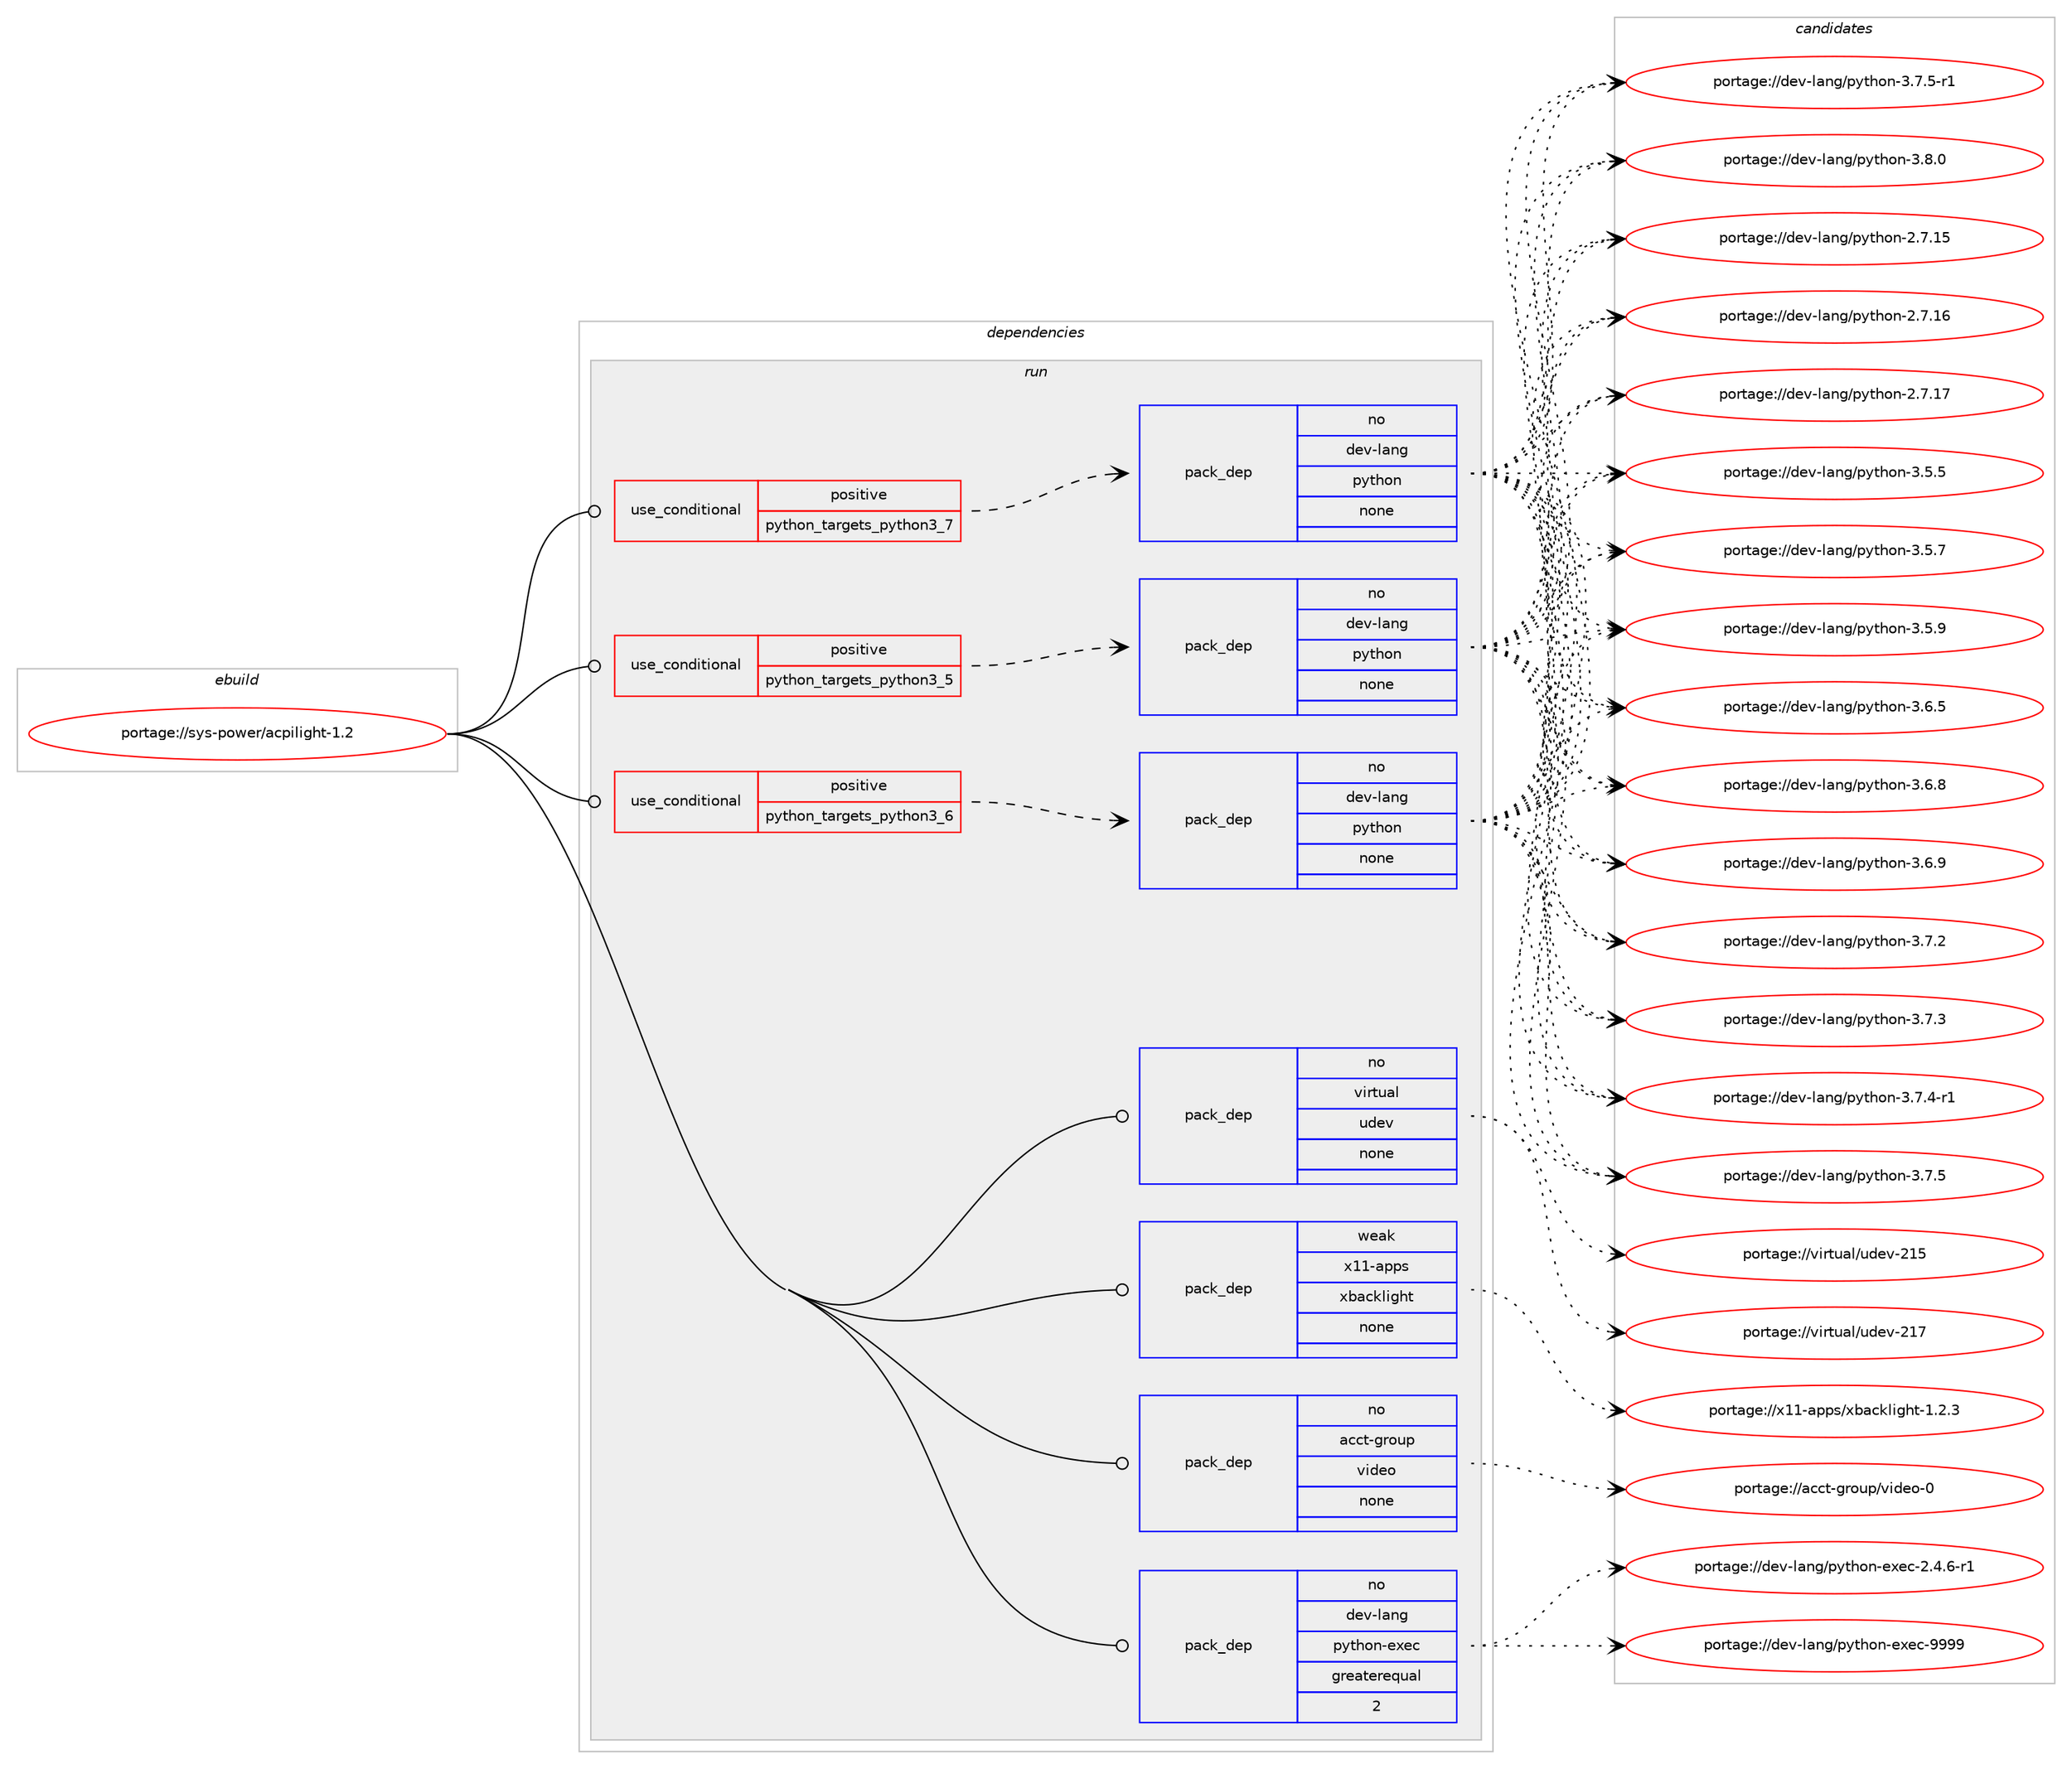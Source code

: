 digraph prolog {

# *************
# Graph options
# *************

newrank=true;
concentrate=true;
compound=true;
graph [rankdir=LR,fontname=Helvetica,fontsize=10,ranksep=1.5];#, ranksep=2.5, nodesep=0.2];
edge  [arrowhead=vee];
node  [fontname=Helvetica,fontsize=10];

# **********
# The ebuild
# **********

subgraph cluster_leftcol {
color=gray;
rank=same;
label=<<i>ebuild</i>>;
id [label="portage://sys-power/acpilight-1.2", color=red, width=4, href="../sys-power/acpilight-1.2.svg"];
}

# ****************
# The dependencies
# ****************

subgraph cluster_midcol {
color=gray;
label=<<i>dependencies</i>>;
subgraph cluster_compile {
fillcolor="#eeeeee";
style=filled;
label=<<i>compile</i>>;
}
subgraph cluster_compileandrun {
fillcolor="#eeeeee";
style=filled;
label=<<i>compile and run</i>>;
}
subgraph cluster_run {
fillcolor="#eeeeee";
style=filled;
label=<<i>run</i>>;
subgraph cond104696 {
dependency432599 [label=<<TABLE BORDER="0" CELLBORDER="1" CELLSPACING="0" CELLPADDING="4"><TR><TD ROWSPAN="3" CELLPADDING="10">use_conditional</TD></TR><TR><TD>positive</TD></TR><TR><TD>python_targets_python3_5</TD></TR></TABLE>>, shape=none, color=red];
subgraph pack320595 {
dependency432600 [label=<<TABLE BORDER="0" CELLBORDER="1" CELLSPACING="0" CELLPADDING="4" WIDTH="220"><TR><TD ROWSPAN="6" CELLPADDING="30">pack_dep</TD></TR><TR><TD WIDTH="110">no</TD></TR><TR><TD>dev-lang</TD></TR><TR><TD>python</TD></TR><TR><TD>none</TD></TR><TR><TD></TD></TR></TABLE>>, shape=none, color=blue];
}
dependency432599:e -> dependency432600:w [weight=20,style="dashed",arrowhead="vee"];
}
id:e -> dependency432599:w [weight=20,style="solid",arrowhead="odot"];
subgraph cond104697 {
dependency432601 [label=<<TABLE BORDER="0" CELLBORDER="1" CELLSPACING="0" CELLPADDING="4"><TR><TD ROWSPAN="3" CELLPADDING="10">use_conditional</TD></TR><TR><TD>positive</TD></TR><TR><TD>python_targets_python3_6</TD></TR></TABLE>>, shape=none, color=red];
subgraph pack320596 {
dependency432602 [label=<<TABLE BORDER="0" CELLBORDER="1" CELLSPACING="0" CELLPADDING="4" WIDTH="220"><TR><TD ROWSPAN="6" CELLPADDING="30">pack_dep</TD></TR><TR><TD WIDTH="110">no</TD></TR><TR><TD>dev-lang</TD></TR><TR><TD>python</TD></TR><TR><TD>none</TD></TR><TR><TD></TD></TR></TABLE>>, shape=none, color=blue];
}
dependency432601:e -> dependency432602:w [weight=20,style="dashed",arrowhead="vee"];
}
id:e -> dependency432601:w [weight=20,style="solid",arrowhead="odot"];
subgraph cond104698 {
dependency432603 [label=<<TABLE BORDER="0" CELLBORDER="1" CELLSPACING="0" CELLPADDING="4"><TR><TD ROWSPAN="3" CELLPADDING="10">use_conditional</TD></TR><TR><TD>positive</TD></TR><TR><TD>python_targets_python3_7</TD></TR></TABLE>>, shape=none, color=red];
subgraph pack320597 {
dependency432604 [label=<<TABLE BORDER="0" CELLBORDER="1" CELLSPACING="0" CELLPADDING="4" WIDTH="220"><TR><TD ROWSPAN="6" CELLPADDING="30">pack_dep</TD></TR><TR><TD WIDTH="110">no</TD></TR><TR><TD>dev-lang</TD></TR><TR><TD>python</TD></TR><TR><TD>none</TD></TR><TR><TD></TD></TR></TABLE>>, shape=none, color=blue];
}
dependency432603:e -> dependency432604:w [weight=20,style="dashed",arrowhead="vee"];
}
id:e -> dependency432603:w [weight=20,style="solid",arrowhead="odot"];
subgraph pack320598 {
dependency432605 [label=<<TABLE BORDER="0" CELLBORDER="1" CELLSPACING="0" CELLPADDING="4" WIDTH="220"><TR><TD ROWSPAN="6" CELLPADDING="30">pack_dep</TD></TR><TR><TD WIDTH="110">no</TD></TR><TR><TD>acct-group</TD></TR><TR><TD>video</TD></TR><TR><TD>none</TD></TR><TR><TD></TD></TR></TABLE>>, shape=none, color=blue];
}
id:e -> dependency432605:w [weight=20,style="solid",arrowhead="odot"];
subgraph pack320599 {
dependency432606 [label=<<TABLE BORDER="0" CELLBORDER="1" CELLSPACING="0" CELLPADDING="4" WIDTH="220"><TR><TD ROWSPAN="6" CELLPADDING="30">pack_dep</TD></TR><TR><TD WIDTH="110">no</TD></TR><TR><TD>dev-lang</TD></TR><TR><TD>python-exec</TD></TR><TR><TD>greaterequal</TD></TR><TR><TD>2</TD></TR></TABLE>>, shape=none, color=blue];
}
id:e -> dependency432606:w [weight=20,style="solid",arrowhead="odot"];
subgraph pack320600 {
dependency432607 [label=<<TABLE BORDER="0" CELLBORDER="1" CELLSPACING="0" CELLPADDING="4" WIDTH="220"><TR><TD ROWSPAN="6" CELLPADDING="30">pack_dep</TD></TR><TR><TD WIDTH="110">no</TD></TR><TR><TD>virtual</TD></TR><TR><TD>udev</TD></TR><TR><TD>none</TD></TR><TR><TD></TD></TR></TABLE>>, shape=none, color=blue];
}
id:e -> dependency432607:w [weight=20,style="solid",arrowhead="odot"];
subgraph pack320601 {
dependency432608 [label=<<TABLE BORDER="0" CELLBORDER="1" CELLSPACING="0" CELLPADDING="4" WIDTH="220"><TR><TD ROWSPAN="6" CELLPADDING="30">pack_dep</TD></TR><TR><TD WIDTH="110">weak</TD></TR><TR><TD>x11-apps</TD></TR><TR><TD>xbacklight</TD></TR><TR><TD>none</TD></TR><TR><TD></TD></TR></TABLE>>, shape=none, color=blue];
}
id:e -> dependency432608:w [weight=20,style="solid",arrowhead="odot"];
}
}

# **************
# The candidates
# **************

subgraph cluster_choices {
rank=same;
color=gray;
label=<<i>candidates</i>>;

subgraph choice320595 {
color=black;
nodesep=1;
choiceportage10010111845108971101034711212111610411111045504655464953 [label="portage://dev-lang/python-2.7.15", color=red, width=4,href="../dev-lang/python-2.7.15.svg"];
choiceportage10010111845108971101034711212111610411111045504655464954 [label="portage://dev-lang/python-2.7.16", color=red, width=4,href="../dev-lang/python-2.7.16.svg"];
choiceportage10010111845108971101034711212111610411111045504655464955 [label="portage://dev-lang/python-2.7.17", color=red, width=4,href="../dev-lang/python-2.7.17.svg"];
choiceportage100101118451089711010347112121116104111110455146534653 [label="portage://dev-lang/python-3.5.5", color=red, width=4,href="../dev-lang/python-3.5.5.svg"];
choiceportage100101118451089711010347112121116104111110455146534655 [label="portage://dev-lang/python-3.5.7", color=red, width=4,href="../dev-lang/python-3.5.7.svg"];
choiceportage100101118451089711010347112121116104111110455146534657 [label="portage://dev-lang/python-3.5.9", color=red, width=4,href="../dev-lang/python-3.5.9.svg"];
choiceportage100101118451089711010347112121116104111110455146544653 [label="portage://dev-lang/python-3.6.5", color=red, width=4,href="../dev-lang/python-3.6.5.svg"];
choiceportage100101118451089711010347112121116104111110455146544656 [label="portage://dev-lang/python-3.6.8", color=red, width=4,href="../dev-lang/python-3.6.8.svg"];
choiceportage100101118451089711010347112121116104111110455146544657 [label="portage://dev-lang/python-3.6.9", color=red, width=4,href="../dev-lang/python-3.6.9.svg"];
choiceportage100101118451089711010347112121116104111110455146554650 [label="portage://dev-lang/python-3.7.2", color=red, width=4,href="../dev-lang/python-3.7.2.svg"];
choiceportage100101118451089711010347112121116104111110455146554651 [label="portage://dev-lang/python-3.7.3", color=red, width=4,href="../dev-lang/python-3.7.3.svg"];
choiceportage1001011184510897110103471121211161041111104551465546524511449 [label="portage://dev-lang/python-3.7.4-r1", color=red, width=4,href="../dev-lang/python-3.7.4-r1.svg"];
choiceportage100101118451089711010347112121116104111110455146554653 [label="portage://dev-lang/python-3.7.5", color=red, width=4,href="../dev-lang/python-3.7.5.svg"];
choiceportage1001011184510897110103471121211161041111104551465546534511449 [label="portage://dev-lang/python-3.7.5-r1", color=red, width=4,href="../dev-lang/python-3.7.5-r1.svg"];
choiceportage100101118451089711010347112121116104111110455146564648 [label="portage://dev-lang/python-3.8.0", color=red, width=4,href="../dev-lang/python-3.8.0.svg"];
dependency432600:e -> choiceportage10010111845108971101034711212111610411111045504655464953:w [style=dotted,weight="100"];
dependency432600:e -> choiceportage10010111845108971101034711212111610411111045504655464954:w [style=dotted,weight="100"];
dependency432600:e -> choiceportage10010111845108971101034711212111610411111045504655464955:w [style=dotted,weight="100"];
dependency432600:e -> choiceportage100101118451089711010347112121116104111110455146534653:w [style=dotted,weight="100"];
dependency432600:e -> choiceportage100101118451089711010347112121116104111110455146534655:w [style=dotted,weight="100"];
dependency432600:e -> choiceportage100101118451089711010347112121116104111110455146534657:w [style=dotted,weight="100"];
dependency432600:e -> choiceportage100101118451089711010347112121116104111110455146544653:w [style=dotted,weight="100"];
dependency432600:e -> choiceportage100101118451089711010347112121116104111110455146544656:w [style=dotted,weight="100"];
dependency432600:e -> choiceportage100101118451089711010347112121116104111110455146544657:w [style=dotted,weight="100"];
dependency432600:e -> choiceportage100101118451089711010347112121116104111110455146554650:w [style=dotted,weight="100"];
dependency432600:e -> choiceportage100101118451089711010347112121116104111110455146554651:w [style=dotted,weight="100"];
dependency432600:e -> choiceportage1001011184510897110103471121211161041111104551465546524511449:w [style=dotted,weight="100"];
dependency432600:e -> choiceportage100101118451089711010347112121116104111110455146554653:w [style=dotted,weight="100"];
dependency432600:e -> choiceportage1001011184510897110103471121211161041111104551465546534511449:w [style=dotted,weight="100"];
dependency432600:e -> choiceportage100101118451089711010347112121116104111110455146564648:w [style=dotted,weight="100"];
}
subgraph choice320596 {
color=black;
nodesep=1;
choiceportage10010111845108971101034711212111610411111045504655464953 [label="portage://dev-lang/python-2.7.15", color=red, width=4,href="../dev-lang/python-2.7.15.svg"];
choiceportage10010111845108971101034711212111610411111045504655464954 [label="portage://dev-lang/python-2.7.16", color=red, width=4,href="../dev-lang/python-2.7.16.svg"];
choiceportage10010111845108971101034711212111610411111045504655464955 [label="portage://dev-lang/python-2.7.17", color=red, width=4,href="../dev-lang/python-2.7.17.svg"];
choiceportage100101118451089711010347112121116104111110455146534653 [label="portage://dev-lang/python-3.5.5", color=red, width=4,href="../dev-lang/python-3.5.5.svg"];
choiceportage100101118451089711010347112121116104111110455146534655 [label="portage://dev-lang/python-3.5.7", color=red, width=4,href="../dev-lang/python-3.5.7.svg"];
choiceportage100101118451089711010347112121116104111110455146534657 [label="portage://dev-lang/python-3.5.9", color=red, width=4,href="../dev-lang/python-3.5.9.svg"];
choiceportage100101118451089711010347112121116104111110455146544653 [label="portage://dev-lang/python-3.6.5", color=red, width=4,href="../dev-lang/python-3.6.5.svg"];
choiceportage100101118451089711010347112121116104111110455146544656 [label="portage://dev-lang/python-3.6.8", color=red, width=4,href="../dev-lang/python-3.6.8.svg"];
choiceportage100101118451089711010347112121116104111110455146544657 [label="portage://dev-lang/python-3.6.9", color=red, width=4,href="../dev-lang/python-3.6.9.svg"];
choiceportage100101118451089711010347112121116104111110455146554650 [label="portage://dev-lang/python-3.7.2", color=red, width=4,href="../dev-lang/python-3.7.2.svg"];
choiceportage100101118451089711010347112121116104111110455146554651 [label="portage://dev-lang/python-3.7.3", color=red, width=4,href="../dev-lang/python-3.7.3.svg"];
choiceportage1001011184510897110103471121211161041111104551465546524511449 [label="portage://dev-lang/python-3.7.4-r1", color=red, width=4,href="../dev-lang/python-3.7.4-r1.svg"];
choiceportage100101118451089711010347112121116104111110455146554653 [label="portage://dev-lang/python-3.7.5", color=red, width=4,href="../dev-lang/python-3.7.5.svg"];
choiceportage1001011184510897110103471121211161041111104551465546534511449 [label="portage://dev-lang/python-3.7.5-r1", color=red, width=4,href="../dev-lang/python-3.7.5-r1.svg"];
choiceportage100101118451089711010347112121116104111110455146564648 [label="portage://dev-lang/python-3.8.0", color=red, width=4,href="../dev-lang/python-3.8.0.svg"];
dependency432602:e -> choiceportage10010111845108971101034711212111610411111045504655464953:w [style=dotted,weight="100"];
dependency432602:e -> choiceportage10010111845108971101034711212111610411111045504655464954:w [style=dotted,weight="100"];
dependency432602:e -> choiceportage10010111845108971101034711212111610411111045504655464955:w [style=dotted,weight="100"];
dependency432602:e -> choiceportage100101118451089711010347112121116104111110455146534653:w [style=dotted,weight="100"];
dependency432602:e -> choiceportage100101118451089711010347112121116104111110455146534655:w [style=dotted,weight="100"];
dependency432602:e -> choiceportage100101118451089711010347112121116104111110455146534657:w [style=dotted,weight="100"];
dependency432602:e -> choiceportage100101118451089711010347112121116104111110455146544653:w [style=dotted,weight="100"];
dependency432602:e -> choiceportage100101118451089711010347112121116104111110455146544656:w [style=dotted,weight="100"];
dependency432602:e -> choiceportage100101118451089711010347112121116104111110455146544657:w [style=dotted,weight="100"];
dependency432602:e -> choiceportage100101118451089711010347112121116104111110455146554650:w [style=dotted,weight="100"];
dependency432602:e -> choiceportage100101118451089711010347112121116104111110455146554651:w [style=dotted,weight="100"];
dependency432602:e -> choiceportage1001011184510897110103471121211161041111104551465546524511449:w [style=dotted,weight="100"];
dependency432602:e -> choiceportage100101118451089711010347112121116104111110455146554653:w [style=dotted,weight="100"];
dependency432602:e -> choiceportage1001011184510897110103471121211161041111104551465546534511449:w [style=dotted,weight="100"];
dependency432602:e -> choiceportage100101118451089711010347112121116104111110455146564648:w [style=dotted,weight="100"];
}
subgraph choice320597 {
color=black;
nodesep=1;
choiceportage10010111845108971101034711212111610411111045504655464953 [label="portage://dev-lang/python-2.7.15", color=red, width=4,href="../dev-lang/python-2.7.15.svg"];
choiceportage10010111845108971101034711212111610411111045504655464954 [label="portage://dev-lang/python-2.7.16", color=red, width=4,href="../dev-lang/python-2.7.16.svg"];
choiceportage10010111845108971101034711212111610411111045504655464955 [label="portage://dev-lang/python-2.7.17", color=red, width=4,href="../dev-lang/python-2.7.17.svg"];
choiceportage100101118451089711010347112121116104111110455146534653 [label="portage://dev-lang/python-3.5.5", color=red, width=4,href="../dev-lang/python-3.5.5.svg"];
choiceportage100101118451089711010347112121116104111110455146534655 [label="portage://dev-lang/python-3.5.7", color=red, width=4,href="../dev-lang/python-3.5.7.svg"];
choiceportage100101118451089711010347112121116104111110455146534657 [label="portage://dev-lang/python-3.5.9", color=red, width=4,href="../dev-lang/python-3.5.9.svg"];
choiceportage100101118451089711010347112121116104111110455146544653 [label="portage://dev-lang/python-3.6.5", color=red, width=4,href="../dev-lang/python-3.6.5.svg"];
choiceportage100101118451089711010347112121116104111110455146544656 [label="portage://dev-lang/python-3.6.8", color=red, width=4,href="../dev-lang/python-3.6.8.svg"];
choiceportage100101118451089711010347112121116104111110455146544657 [label="portage://dev-lang/python-3.6.9", color=red, width=4,href="../dev-lang/python-3.6.9.svg"];
choiceportage100101118451089711010347112121116104111110455146554650 [label="portage://dev-lang/python-3.7.2", color=red, width=4,href="../dev-lang/python-3.7.2.svg"];
choiceportage100101118451089711010347112121116104111110455146554651 [label="portage://dev-lang/python-3.7.3", color=red, width=4,href="../dev-lang/python-3.7.3.svg"];
choiceportage1001011184510897110103471121211161041111104551465546524511449 [label="portage://dev-lang/python-3.7.4-r1", color=red, width=4,href="../dev-lang/python-3.7.4-r1.svg"];
choiceportage100101118451089711010347112121116104111110455146554653 [label="portage://dev-lang/python-3.7.5", color=red, width=4,href="../dev-lang/python-3.7.5.svg"];
choiceportage1001011184510897110103471121211161041111104551465546534511449 [label="portage://dev-lang/python-3.7.5-r1", color=red, width=4,href="../dev-lang/python-3.7.5-r1.svg"];
choiceportage100101118451089711010347112121116104111110455146564648 [label="portage://dev-lang/python-3.8.0", color=red, width=4,href="../dev-lang/python-3.8.0.svg"];
dependency432604:e -> choiceportage10010111845108971101034711212111610411111045504655464953:w [style=dotted,weight="100"];
dependency432604:e -> choiceportage10010111845108971101034711212111610411111045504655464954:w [style=dotted,weight="100"];
dependency432604:e -> choiceportage10010111845108971101034711212111610411111045504655464955:w [style=dotted,weight="100"];
dependency432604:e -> choiceportage100101118451089711010347112121116104111110455146534653:w [style=dotted,weight="100"];
dependency432604:e -> choiceportage100101118451089711010347112121116104111110455146534655:w [style=dotted,weight="100"];
dependency432604:e -> choiceportage100101118451089711010347112121116104111110455146534657:w [style=dotted,weight="100"];
dependency432604:e -> choiceportage100101118451089711010347112121116104111110455146544653:w [style=dotted,weight="100"];
dependency432604:e -> choiceportage100101118451089711010347112121116104111110455146544656:w [style=dotted,weight="100"];
dependency432604:e -> choiceportage100101118451089711010347112121116104111110455146544657:w [style=dotted,weight="100"];
dependency432604:e -> choiceportage100101118451089711010347112121116104111110455146554650:w [style=dotted,weight="100"];
dependency432604:e -> choiceportage100101118451089711010347112121116104111110455146554651:w [style=dotted,weight="100"];
dependency432604:e -> choiceportage1001011184510897110103471121211161041111104551465546524511449:w [style=dotted,weight="100"];
dependency432604:e -> choiceportage100101118451089711010347112121116104111110455146554653:w [style=dotted,weight="100"];
dependency432604:e -> choiceportage1001011184510897110103471121211161041111104551465546534511449:w [style=dotted,weight="100"];
dependency432604:e -> choiceportage100101118451089711010347112121116104111110455146564648:w [style=dotted,weight="100"];
}
subgraph choice320598 {
color=black;
nodesep=1;
choiceportage97999911645103114111117112471181051001011114548 [label="portage://acct-group/video-0", color=red, width=4,href="../acct-group/video-0.svg"];
dependency432605:e -> choiceportage97999911645103114111117112471181051001011114548:w [style=dotted,weight="100"];
}
subgraph choice320599 {
color=black;
nodesep=1;
choiceportage10010111845108971101034711212111610411111045101120101994550465246544511449 [label="portage://dev-lang/python-exec-2.4.6-r1", color=red, width=4,href="../dev-lang/python-exec-2.4.6-r1.svg"];
choiceportage10010111845108971101034711212111610411111045101120101994557575757 [label="portage://dev-lang/python-exec-9999", color=red, width=4,href="../dev-lang/python-exec-9999.svg"];
dependency432606:e -> choiceportage10010111845108971101034711212111610411111045101120101994550465246544511449:w [style=dotted,weight="100"];
dependency432606:e -> choiceportage10010111845108971101034711212111610411111045101120101994557575757:w [style=dotted,weight="100"];
}
subgraph choice320600 {
color=black;
nodesep=1;
choiceportage118105114116117971084711710010111845504953 [label="portage://virtual/udev-215", color=red, width=4,href="../virtual/udev-215.svg"];
choiceportage118105114116117971084711710010111845504955 [label="portage://virtual/udev-217", color=red, width=4,href="../virtual/udev-217.svg"];
dependency432607:e -> choiceportage118105114116117971084711710010111845504953:w [style=dotted,weight="100"];
dependency432607:e -> choiceportage118105114116117971084711710010111845504955:w [style=dotted,weight="100"];
}
subgraph choice320601 {
color=black;
nodesep=1;
choiceportage1204949459711211211547120989799107108105103104116454946504651 [label="portage://x11-apps/xbacklight-1.2.3", color=red, width=4,href="../x11-apps/xbacklight-1.2.3.svg"];
dependency432608:e -> choiceportage1204949459711211211547120989799107108105103104116454946504651:w [style=dotted,weight="100"];
}
}

}
